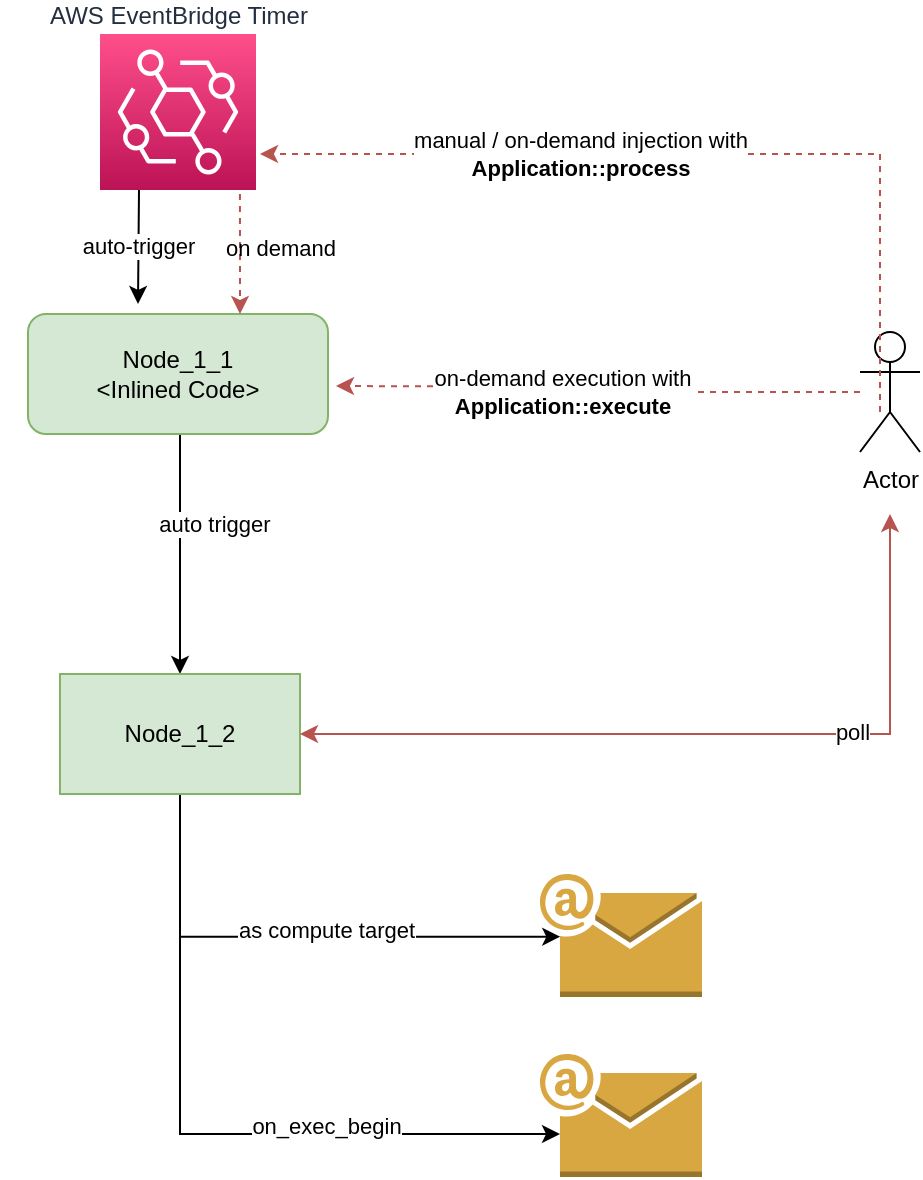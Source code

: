<mxfile version="15.1.1" type="device"><diagram id="C5RBs43oDa-KdzZeNtuy" name="Page-1"><mxGraphModel dx="652" dy="1537" grid="1" gridSize="10" guides="1" tooltips="1" connect="1" arrows="1" fold="1" page="1" pageScale="1" pageWidth="827" pageHeight="1169" math="0" shadow="0"><root><mxCell id="WIyWlLk6GJQsqaUBKTNV-0"/><mxCell id="WIyWlLk6GJQsqaUBKTNV-1" parent="WIyWlLk6GJQsqaUBKTNV-0"/><mxCell id="JxV-Hyg5SJq2k-cE2eMD-7" style="edgeStyle=orthogonalEdgeStyle;rounded=0;orthogonalLoop=1;jettySize=auto;html=1;entryX=0.5;entryY=0;entryDx=0;entryDy=0;" parent="WIyWlLk6GJQsqaUBKTNV-1" source="JxV-Hyg5SJq2k-cE2eMD-0" target="JxV-Hyg5SJq2k-cE2eMD-5" edge="1"><mxGeometry relative="1" as="geometry"><Array as="points"><mxPoint x="400" y="220"/><mxPoint x="400" y="220"/></Array></mxGeometry></mxCell><mxCell id="KmGrUBYz_fqGjPDVIXll-0" value="auto trigger" style="edgeLabel;html=1;align=center;verticalAlign=middle;resizable=0;points=[];" parent="JxV-Hyg5SJq2k-cE2eMD-7" vertex="1" connectable="0"><mxGeometry x="-0.262" y="-1" relative="1" as="geometry"><mxPoint x="18" as="offset"/></mxGeometry></mxCell><mxCell id="JxV-Hyg5SJq2k-cE2eMD-0" value="&lt;div&gt;Node_1_1&lt;/div&gt;&lt;div&gt;&amp;lt;Inlined Code&amp;gt;&lt;br&gt;&lt;/div&gt;" style="rounded=1;whiteSpace=wrap;html=1;fontSize=12;glass=0;strokeWidth=1;shadow=0;fillColor=#d5e8d4;strokeColor=#82b366;" parent="WIyWlLk6GJQsqaUBKTNV-1" vertex="1"><mxGeometry x="324" y="130" width="150" height="60" as="geometry"/></mxCell><mxCell id="KmGrUBYz_fqGjPDVIXll-11" style="edgeStyle=orthogonalEdgeStyle;rounded=0;orthogonalLoop=1;jettySize=auto;html=1;entryX=0.125;entryY=0.51;entryDx=0;entryDy=0;entryPerimeter=0;startArrow=none;startFill=0;startSize=6;endSize=6;" parent="WIyWlLk6GJQsqaUBKTNV-1" source="JxV-Hyg5SJq2k-cE2eMD-5" target="KmGrUBYz_fqGjPDVIXll-10" edge="1"><mxGeometry relative="1" as="geometry"><Array as="points"><mxPoint x="400" y="441"/></Array></mxGeometry></mxCell><mxCell id="KmGrUBYz_fqGjPDVIXll-12" value="as compute target" style="edgeLabel;html=1;align=center;verticalAlign=middle;resizable=0;points=[];" parent="KmGrUBYz_fqGjPDVIXll-11" vertex="1" connectable="0"><mxGeometry x="0.106" y="4" relative="1" as="geometry"><mxPoint as="offset"/></mxGeometry></mxCell><mxCell id="JxV-Hyg5SJq2k-cE2eMD-5" value="Node_1_2" style="rounded=0;whiteSpace=wrap;html=1;fillColor=#d5e8d4;strokeColor=#82b366;" parent="WIyWlLk6GJQsqaUBKTNV-1" vertex="1"><mxGeometry x="340" y="310" width="120" height="60" as="geometry"/></mxCell><mxCell id="JxV-Hyg5SJq2k-cE2eMD-17" style="edgeStyle=orthogonalEdgeStyle;rounded=0;orthogonalLoop=1;jettySize=auto;html=1;fillColor=#f8cecc;strokeColor=#b85450;dashed=1;" parent="WIyWlLk6GJQsqaUBKTNV-1" source="JxV-Hyg5SJq2k-cE2eMD-16" edge="1"><mxGeometry relative="1" as="geometry"><mxPoint x="478" y="166" as="targetPoint"/></mxGeometry></mxCell><mxCell id="JxV-Hyg5SJq2k-cE2eMD-19" value="&lt;div&gt;on-demand execution with&lt;/div&gt;&lt;div&gt;&lt;b&gt;Application::execute&lt;/b&gt;&lt;br&gt;&lt;/div&gt;" style="edgeLabel;html=1;align=center;verticalAlign=middle;resizable=0;points=[];" parent="JxV-Hyg5SJq2k-cE2eMD-17" vertex="1" connectable="0"><mxGeometry x="-0.474" y="-1" relative="1" as="geometry"><mxPoint x="-80" y="1" as="offset"/></mxGeometry></mxCell><mxCell id="KmGrUBYz_fqGjPDVIXll-1" style="edgeStyle=orthogonalEdgeStyle;rounded=0;orthogonalLoop=1;jettySize=auto;html=1;entryX=1;entryY=0.5;entryDx=0;entryDy=0;fillColor=#d5e8d4;startArrow=classic;startFill=1;strokeColor=#B85450;" parent="WIyWlLk6GJQsqaUBKTNV-1" target="JxV-Hyg5SJq2k-cE2eMD-5" edge="1"><mxGeometry relative="1" as="geometry"><mxPoint x="755" y="230" as="sourcePoint"/><Array as="points"><mxPoint x="755" y="340"/></Array></mxGeometry></mxCell><mxCell id="KmGrUBYz_fqGjPDVIXll-2" value="poll" style="edgeLabel;html=1;align=center;verticalAlign=middle;resizable=0;points=[];" parent="KmGrUBYz_fqGjPDVIXll-1" vertex="1" connectable="0"><mxGeometry x="-0.365" y="-1" relative="1" as="geometry"><mxPoint x="-1" as="offset"/></mxGeometry></mxCell><mxCell id="JxV-Hyg5SJq2k-cE2eMD-16" value="Actor" style="shape=umlActor;verticalLabelPosition=bottom;verticalAlign=top;html=1;outlineConnect=0;" parent="WIyWlLk6GJQsqaUBKTNV-1" vertex="1"><mxGeometry x="740" y="139" width="30" height="60" as="geometry"/></mxCell><mxCell id="KmGrUBYz_fqGjPDVIXll-10" value="" style="outlineConnect=0;dashed=0;verticalLabelPosition=bottom;verticalAlign=top;align=center;html=1;shape=mxgraph.aws3.email;fillColor=#D9A741;gradientColor=none;" parent="WIyWlLk6GJQsqaUBKTNV-1" vertex="1"><mxGeometry x="580" y="410" width="81" height="61.5" as="geometry"/></mxCell><mxCell id="KmGrUBYz_fqGjPDVIXll-13" value="" style="outlineConnect=0;dashed=0;verticalLabelPosition=bottom;verticalAlign=top;align=center;html=1;shape=mxgraph.aws3.email;fillColor=#D9A741;gradientColor=none;" parent="WIyWlLk6GJQsqaUBKTNV-1" vertex="1"><mxGeometry x="580" y="500" width="81" height="61.5" as="geometry"/></mxCell><mxCell id="KmGrUBYz_fqGjPDVIXll-14" style="edgeStyle=orthogonalEdgeStyle;rounded=0;orthogonalLoop=1;jettySize=auto;html=1;startArrow=none;startFill=0;startSize=6;endSize=6;" parent="WIyWlLk6GJQsqaUBKTNV-1" edge="1"><mxGeometry relative="1" as="geometry"><mxPoint x="400" y="380" as="sourcePoint"/><mxPoint x="590" y="540" as="targetPoint"/><Array as="points"><mxPoint x="400" y="540"/><mxPoint x="590" y="540"/></Array></mxGeometry></mxCell><mxCell id="KmGrUBYz_fqGjPDVIXll-15" value="on_exec_begin" style="edgeLabel;html=1;align=center;verticalAlign=middle;resizable=0;points=[];" parent="KmGrUBYz_fqGjPDVIXll-14" vertex="1" connectable="0"><mxGeometry x="0.106" y="4" relative="1" as="geometry"><mxPoint x="39" as="offset"/></mxGeometry></mxCell><mxCell id="iiHeJzlbbZccnQ-xXz5b-2" value="auto-trigger" style="edgeStyle=orthogonalEdgeStyle;rounded=0;orthogonalLoop=1;jettySize=auto;html=1;exitX=0.25;exitY=1;exitDx=0;exitDy=0;exitPerimeter=0;" edge="1" parent="WIyWlLk6GJQsqaUBKTNV-1" source="iiHeJzlbbZccnQ-xXz5b-1"><mxGeometry relative="1" as="geometry"><mxPoint x="379" y="125" as="targetPoint"/></mxGeometry></mxCell><mxCell id="iiHeJzlbbZccnQ-xXz5b-1" value="AWS EventBridge Timer" style="sketch=0;points=[[0,0,0],[0.25,0,0],[0.5,0,0],[0.75,0,0],[1,0,0],[0,1,0],[0.25,1,0],[0.5,1,0],[0.75,1,0],[1,1,0],[0,0.25,0],[0,0.5,0],[0,0.75,0],[1,0.25,0],[1,0.5,0],[1,0.75,0]];outlineConnect=0;fontColor=#232F3E;gradientColor=#FF4F8B;gradientDirection=north;fillColor=#BC1356;strokeColor=#ffffff;dashed=0;verticalLabelPosition=top;verticalAlign=bottom;align=center;html=1;fontSize=12;fontStyle=0;aspect=fixed;shape=mxgraph.aws4.resourceIcon;resIcon=mxgraph.aws4.eventbridge;labelPosition=center;" vertex="1" parent="WIyWlLk6GJQsqaUBKTNV-1"><mxGeometry x="360" y="-10" width="78" height="78" as="geometry"/></mxCell><mxCell id="iiHeJzlbbZccnQ-xXz5b-3" value="" style="shape=image;html=1;verticalAlign=top;verticalLabelPosition=bottom;labelBackgroundColor=#ffffff;imageAspect=0;aspect=fixed;image=https://cdn1.iconfinder.com/data/icons/simple-arrow/512/arrow_17-128.png" vertex="1" parent="WIyWlLk6GJQsqaUBKTNV-1"><mxGeometry x="310" y="9" width="40" height="40" as="geometry"/></mxCell><mxCell id="iiHeJzlbbZccnQ-xXz5b-4" style="edgeStyle=orthogonalEdgeStyle;rounded=0;orthogonalLoop=1;jettySize=auto;html=1;fillColor=#f8cecc;strokeColor=#b85450;dashed=1;" edge="1" parent="WIyWlLk6GJQsqaUBKTNV-1"><mxGeometry relative="1" as="geometry"><mxPoint x="440" y="50" as="targetPoint"/><mxPoint x="750" y="179" as="sourcePoint"/><Array as="points"><mxPoint x="750" y="50"/></Array></mxGeometry></mxCell><mxCell id="iiHeJzlbbZccnQ-xXz5b-5" value="&lt;div&gt;manual / on-demand injection with &lt;br&gt;&lt;/div&gt;&lt;div&gt;&lt;b&gt;Application::process&lt;/b&gt;&lt;br&gt;&lt;/div&gt;" style="edgeLabel;html=1;align=center;verticalAlign=middle;resizable=0;points=[];" vertex="1" connectable="0" parent="iiHeJzlbbZccnQ-xXz5b-4"><mxGeometry x="-0.474" y="-1" relative="1" as="geometry"><mxPoint x="-151" y="-14" as="offset"/></mxGeometry></mxCell><mxCell id="iiHeJzlbbZccnQ-xXz5b-6" style="edgeStyle=orthogonalEdgeStyle;rounded=0;orthogonalLoop=1;jettySize=auto;html=1;fillColor=#f8cecc;strokeColor=#b85450;dashed=1;exitX=0.897;exitY=1.026;exitDx=0;exitDy=0;exitPerimeter=0;" edge="1" parent="WIyWlLk6GJQsqaUBKTNV-1" source="iiHeJzlbbZccnQ-xXz5b-1"><mxGeometry relative="1" as="geometry"><mxPoint x="430" y="130" as="targetPoint"/><mxPoint x="760" y="189" as="sourcePoint"/></mxGeometry></mxCell><mxCell id="iiHeJzlbbZccnQ-xXz5b-9" value="on demand" style="text;html=1;align=center;verticalAlign=middle;resizable=0;points=[];autosize=1;strokeColor=none;fillColor=none;fontSize=11;" vertex="1" parent="WIyWlLk6GJQsqaUBKTNV-1"><mxGeometry x="415" y="87" width="70" height="20" as="geometry"/></mxCell></root></mxGraphModel></diagram></mxfile>